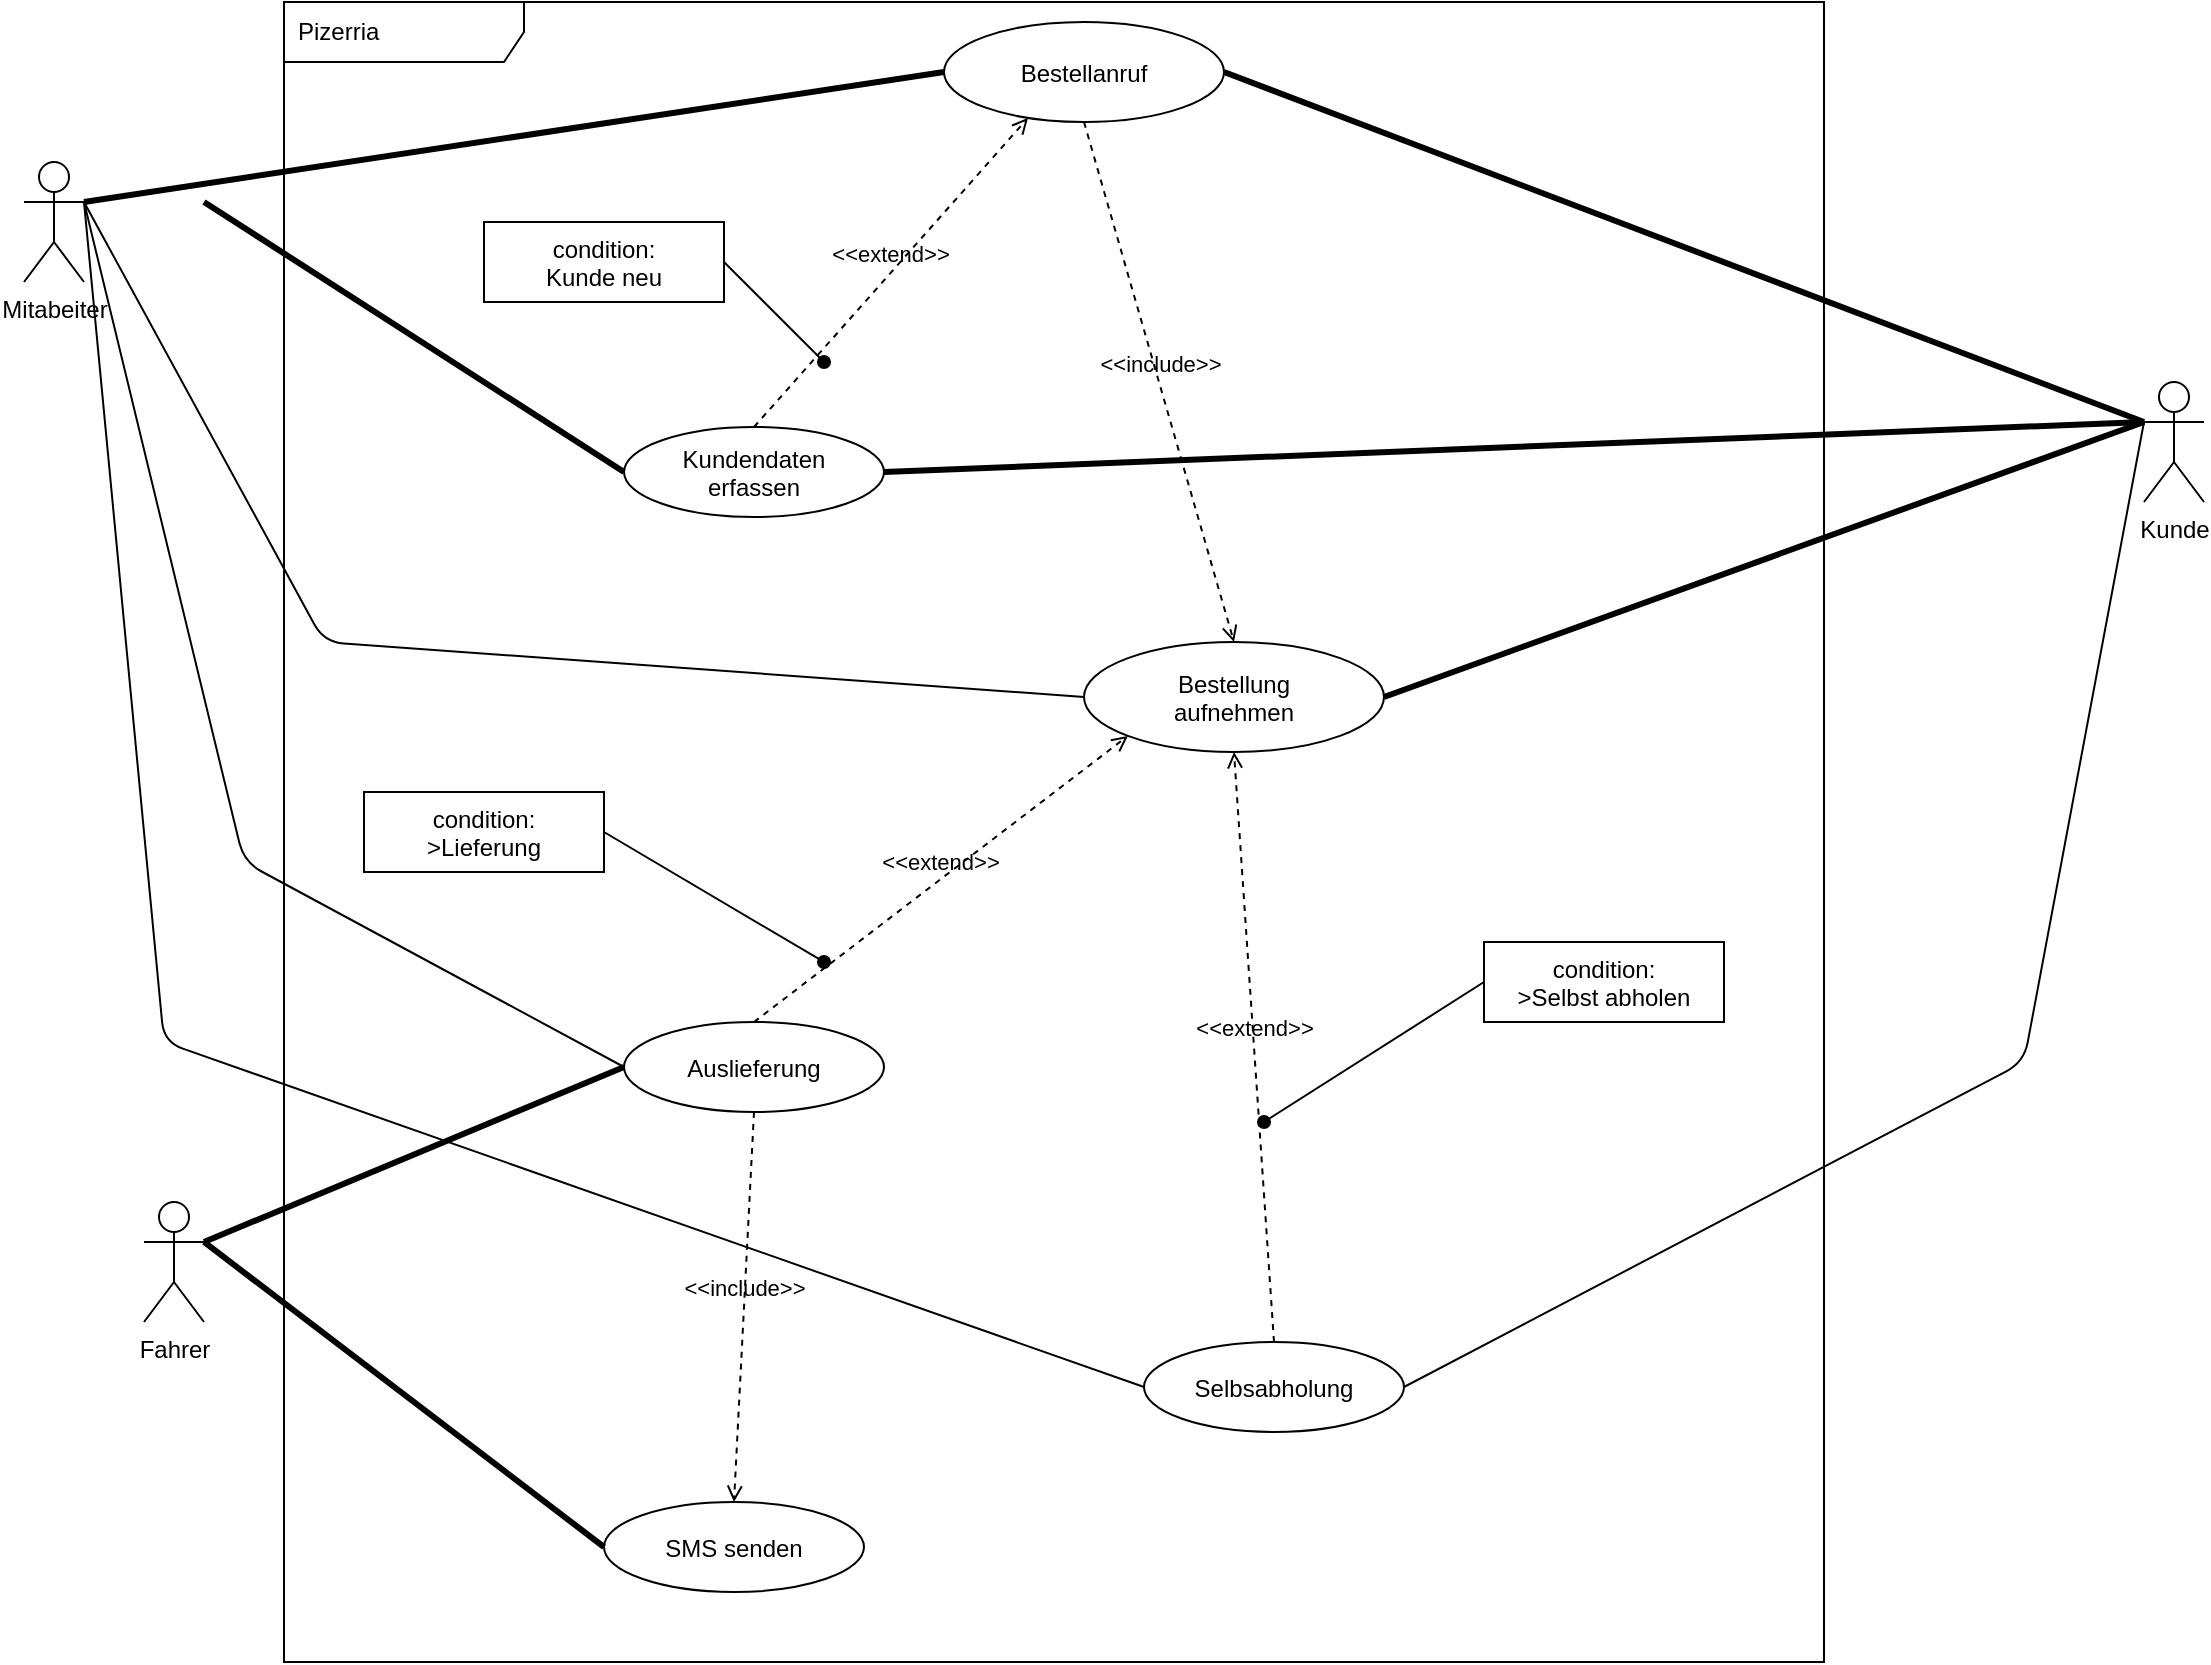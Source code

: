 <mxfile>
    <diagram id="RJX5tO4ufBaOvfz7MX0Q" name="Seite-1">
        <mxGraphModel dx="1677" dy="937" grid="1" gridSize="10" guides="1" tooltips="1" connect="1" arrows="1" fold="1" page="1" pageScale="1" pageWidth="827" pageHeight="1169" math="0" shadow="0">
            <root>
                <mxCell id="0"/>
                <mxCell id="1" parent="0"/>
                <mxCell id="2" value="Pizerria" style="shape=umlFrame;whiteSpace=wrap;html=1;width=120;height=30;boundedLbl=1;verticalAlign=middle;align=left;spacingLeft=5;" vertex="1" parent="1">
                    <mxGeometry x="210" y="40" width="770" height="830" as="geometry"/>
                </mxCell>
                <mxCell id="3" value="Mitabeiter" style="shape=umlActor;verticalLabelPosition=bottom;verticalAlign=top;html=1;" vertex="1" parent="1">
                    <mxGeometry x="80" y="120" width="30" height="60" as="geometry"/>
                </mxCell>
                <mxCell id="4" value="Kunde" style="shape=umlActor;verticalLabelPosition=bottom;verticalAlign=top;html=1;" vertex="1" parent="1">
                    <mxGeometry x="1140" y="230" width="30" height="60" as="geometry"/>
                </mxCell>
                <mxCell id="5" value="Fahrer" style="shape=umlActor;verticalLabelPosition=bottom;verticalAlign=top;html=1;" vertex="1" parent="1">
                    <mxGeometry x="140" y="640" width="30" height="60" as="geometry"/>
                </mxCell>
                <mxCell id="6" value="Bestellanruf" style="ellipse;" vertex="1" parent="1">
                    <mxGeometry x="540" y="50" width="140" height="50" as="geometry"/>
                </mxCell>
                <mxCell id="7" value="Kundendaten&#xA;erfassen" style="ellipse;" vertex="1" parent="1">
                    <mxGeometry x="380" y="252.5" width="130" height="45" as="geometry"/>
                </mxCell>
                <mxCell id="9" value="Bestellung&#xA;aufnehmen" style="ellipse;" vertex="1" parent="1">
                    <mxGeometry x="610" y="360" width="150" height="55" as="geometry"/>
                </mxCell>
                <mxCell id="10" value="Auslieferung" style="ellipse;" vertex="1" parent="1">
                    <mxGeometry x="380" y="550" width="130" height="45" as="geometry"/>
                </mxCell>
                <mxCell id="11" value="Selbsabholung" style="ellipse;" vertex="1" parent="1">
                    <mxGeometry x="640" y="710" width="130" height="45" as="geometry"/>
                </mxCell>
                <mxCell id="12" value="SMS senden" style="ellipse;" vertex="1" parent="1">
                    <mxGeometry x="370" y="790" width="130" height="45" as="geometry"/>
                </mxCell>
                <mxCell id="13" value="condition:&#xA;Kunde neu" style="fontStyle=0;" vertex="1" parent="1">
                    <mxGeometry x="310" y="150" width="120" height="40" as="geometry"/>
                </mxCell>
                <mxCell id="14" value="condition:&#xA;&gt;Lieferung" style="fontStyle=0;" vertex="1" parent="1">
                    <mxGeometry x="250" y="435" width="120" height="40" as="geometry"/>
                </mxCell>
                <mxCell id="15" value="condition:&#xA;&gt;Selbst abholen" style="fontStyle=0;" vertex="1" parent="1">
                    <mxGeometry x="810" y="510" width="120" height="40" as="geometry"/>
                </mxCell>
                <mxCell id="16" value="" style="endArrow=none;startArrow=none;endFill=0;startFill=0;endSize=8;html=1;verticalAlign=bottom;labelBackgroundColor=none;strokeWidth=3;entryX=0;entryY=0.5;entryDx=0;entryDy=0;exitX=1;exitY=0.333;exitDx=0;exitDy=0;exitPerimeter=0;" edge="1" parent="1" source="3" target="6">
                    <mxGeometry width="160" relative="1" as="geometry">
                        <mxPoint x="240" y="94.5" as="sourcePoint"/>
                        <mxPoint x="400" y="94.5" as="targetPoint"/>
                    </mxGeometry>
                </mxCell>
                <mxCell id="17" value="" style="endArrow=none;startArrow=none;endFill=0;startFill=0;endSize=8;html=1;verticalAlign=bottom;labelBackgroundColor=none;strokeWidth=3;entryX=0;entryY=0.5;entryDx=0;entryDy=0;" edge="1" parent="1" target="7">
                    <mxGeometry width="160" relative="1" as="geometry">
                        <mxPoint x="170" y="140" as="sourcePoint"/>
                        <mxPoint x="550" y="105" as="targetPoint"/>
                    </mxGeometry>
                </mxCell>
                <mxCell id="18" value="" style="endArrow=none;startArrow=none;endFill=0;startFill=0;endSize=8;html=1;verticalAlign=bottom;labelBackgroundColor=none;strokeWidth=3;exitX=1;exitY=0.5;exitDx=0;exitDy=0;entryX=0;entryY=0.333;entryDx=0;entryDy=0;entryPerimeter=0;" edge="1" parent="1" source="7" target="4">
                    <mxGeometry width="160" relative="1" as="geometry">
                        <mxPoint x="480" y="300" as="sourcePoint"/>
                        <mxPoint x="640" y="300" as="targetPoint"/>
                    </mxGeometry>
                </mxCell>
                <mxCell id="19" value="" style="endArrow=none;startArrow=none;endFill=0;startFill=0;endSize=8;html=1;verticalAlign=bottom;labelBackgroundColor=none;strokeWidth=3;exitX=1;exitY=0.5;exitDx=0;exitDy=0;entryX=0;entryY=0.333;entryDx=0;entryDy=0;entryPerimeter=0;" edge="1" parent="1" source="6" target="4">
                    <mxGeometry width="160" relative="1" as="geometry">
                        <mxPoint x="820" y="300" as="sourcePoint"/>
                        <mxPoint x="980" y="300" as="targetPoint"/>
                    </mxGeometry>
                </mxCell>
                <mxCell id="20" value="" style="endArrow=none;startArrow=none;endFill=0;startFill=0;endSize=8;html=1;verticalAlign=bottom;labelBackgroundColor=none;strokeWidth=3;exitX=1;exitY=0.5;exitDx=0;exitDy=0;entryX=0;entryY=0.333;entryDx=0;entryDy=0;entryPerimeter=0;" edge="1" parent="1" source="9" target="4">
                    <mxGeometry width="160" relative="1" as="geometry">
                        <mxPoint x="820" y="300" as="sourcePoint"/>
                        <mxPoint x="980" y="300" as="targetPoint"/>
                    </mxGeometry>
                </mxCell>
                <mxCell id="22" value="&amp;lt;&amp;lt;extend&amp;gt;&amp;gt;" style="html=1;verticalAlign=bottom;labelBackgroundColor=none;endArrow=open;endFill=0;dashed=1;exitX=0.5;exitY=0;exitDx=0;exitDy=0;entryX=0.3;entryY=0.96;entryDx=0;entryDy=0;entryPerimeter=0;" edge="1" parent="1" source="7" target="6">
                    <mxGeometry width="160" relative="1" as="geometry">
                        <mxPoint x="420" y="300" as="sourcePoint"/>
                        <mxPoint x="580" y="300" as="targetPoint"/>
                    </mxGeometry>
                </mxCell>
                <mxCell id="31" value="&amp;lt;&amp;lt;extend&amp;gt;&amp;gt;" style="html=1;verticalAlign=bottom;labelBackgroundColor=none;endArrow=open;endFill=0;dashed=1;exitX=0.5;exitY=0;exitDx=0;exitDy=0;entryX=0;entryY=1;entryDx=0;entryDy=0;" edge="1" parent="1" source="10" target="9">
                    <mxGeometry width="160" relative="1" as="geometry">
                        <mxPoint x="420" y="460" as="sourcePoint"/>
                        <mxPoint x="580" y="460" as="targetPoint"/>
                    </mxGeometry>
                </mxCell>
                <mxCell id="32" value="&amp;lt;&amp;lt;extend&amp;gt;&amp;gt;" style="html=1;verticalAlign=bottom;labelBackgroundColor=none;endArrow=open;endFill=0;dashed=1;exitX=0.5;exitY=0;exitDx=0;exitDy=0;entryX=0.5;entryY=1;entryDx=0;entryDy=0;" edge="1" parent="1" source="11" target="9">
                    <mxGeometry width="160" relative="1" as="geometry">
                        <mxPoint x="420" y="460" as="sourcePoint"/>
                        <mxPoint x="580" y="460" as="targetPoint"/>
                    </mxGeometry>
                </mxCell>
                <mxCell id="35" value="&amp;lt;&amp;lt;include&amp;gt;&amp;gt;" style="html=1;verticalAlign=bottom;labelBackgroundColor=none;endArrow=open;endFill=0;dashed=1;exitX=0.5;exitY=1;exitDx=0;exitDy=0;entryX=0.5;entryY=0;entryDx=0;entryDy=0;" edge="1" parent="1" source="10" target="12">
                    <mxGeometry width="160" relative="1" as="geometry">
                        <mxPoint x="420" y="570" as="sourcePoint"/>
                        <mxPoint x="580" y="570" as="targetPoint"/>
                    </mxGeometry>
                </mxCell>
                <mxCell id="36" value="" style="endArrow=none;startArrow=none;endFill=0;startFill=0;endSize=8;html=1;verticalAlign=bottom;labelBackgroundColor=none;strokeWidth=3;exitX=1;exitY=0.333;exitDx=0;exitDy=0;exitPerimeter=0;entryX=0;entryY=0.5;entryDx=0;entryDy=0;" edge="1" parent="1" source="5" target="10">
                    <mxGeometry width="160" relative="1" as="geometry">
                        <mxPoint x="420" y="650" as="sourcePoint"/>
                        <mxPoint x="580" y="650" as="targetPoint"/>
                    </mxGeometry>
                </mxCell>
                <mxCell id="37" value="" style="endArrow=none;startArrow=none;endFill=0;startFill=0;endSize=8;html=1;verticalAlign=bottom;labelBackgroundColor=none;strokeWidth=3;exitX=1;exitY=0.333;exitDx=0;exitDy=0;exitPerimeter=0;entryX=0;entryY=0.5;entryDx=0;entryDy=0;" edge="1" parent="1" source="5" target="12">
                    <mxGeometry width="160" relative="1" as="geometry">
                        <mxPoint x="420" y="650" as="sourcePoint"/>
                        <mxPoint x="580" y="650" as="targetPoint"/>
                    </mxGeometry>
                </mxCell>
                <mxCell id="38" value="" style="endArrow=none;html=1;rounded=0;align=center;verticalAlign=top;endFill=0;labelBackgroundColor=none;endSize=6;startArrow=oval;startFill=1;entryX=1;entryY=0.5;entryDx=0;entryDy=0;" edge="1" parent="1" target="14">
                    <mxGeometry relative="1" as="geometry">
                        <mxPoint x="480" y="520" as="sourcePoint"/>
                        <mxPoint x="580" y="490" as="targetPoint"/>
                    </mxGeometry>
                </mxCell>
                <mxCell id="39" value="" style="endArrow=none;html=1;rounded=0;align=center;verticalAlign=top;endFill=0;labelBackgroundColor=none;endSize=6;startArrow=oval;startFill=1;entryX=0;entryY=0.5;entryDx=0;entryDy=0;" edge="1" parent="1" target="15">
                    <mxGeometry relative="1" as="geometry">
                        <mxPoint x="700" y="600" as="sourcePoint"/>
                        <mxPoint x="580" y="490" as="targetPoint"/>
                    </mxGeometry>
                </mxCell>
                <mxCell id="40" value="" style="endArrow=none;html=1;rounded=0;align=center;verticalAlign=top;endFill=0;labelBackgroundColor=none;endSize=6;startArrow=oval;startFill=1;entryX=1;entryY=0.5;entryDx=0;entryDy=0;" edge="1" parent="1" target="13">
                    <mxGeometry relative="1" as="geometry">
                        <mxPoint x="480" y="220" as="sourcePoint"/>
                        <mxPoint x="580" y="350" as="targetPoint"/>
                    </mxGeometry>
                </mxCell>
                <mxCell id="41" value="&amp;lt;&amp;lt;include&amp;gt;&amp;gt;" style="html=1;verticalAlign=bottom;labelBackgroundColor=none;endArrow=open;endFill=0;dashed=1;exitX=0.5;exitY=1;exitDx=0;exitDy=0;entryX=0.5;entryY=0;entryDx=0;entryDy=0;" edge="1" parent="1" source="6" target="9">
                    <mxGeometry width="160" relative="1" as="geometry">
                        <mxPoint x="420" y="270" as="sourcePoint"/>
                        <mxPoint x="580" y="270" as="targetPoint"/>
                    </mxGeometry>
                </mxCell>
                <mxCell id="45" value="" style="html=1;labelBackgroundColor=#ffffff;jettySize=auto;orthogonalLoop=1;strokeWidth=1;fontSize=14;endArrow=none;endFill=0;exitX=1;exitY=0.333;exitDx=0;exitDy=0;exitPerimeter=0;entryX=0;entryY=0.5;entryDx=0;entryDy=0;" edge="1" parent="1" source="3" target="9">
                    <mxGeometry width="60" height="60" relative="1" as="geometry">
                        <mxPoint x="470" y="410" as="sourcePoint"/>
                        <mxPoint x="530" y="350" as="targetPoint"/>
                        <Array as="points">
                            <mxPoint x="230" y="360"/>
                        </Array>
                    </mxGeometry>
                </mxCell>
                <mxCell id="46" value="" style="html=1;labelBackgroundColor=#ffffff;jettySize=auto;orthogonalLoop=1;strokeWidth=1;fontSize=14;endArrow=none;endFill=0;entryX=1;entryY=0.333;entryDx=0;entryDy=0;entryPerimeter=0;exitX=0;exitY=0.5;exitDx=0;exitDy=0;" edge="1" parent="1" source="10" target="3">
                    <mxGeometry width="60" height="60" relative="1" as="geometry">
                        <mxPoint x="470" y="410" as="sourcePoint"/>
                        <mxPoint x="530" y="350" as="targetPoint"/>
                        <Array as="points">
                            <mxPoint x="190" y="470"/>
                        </Array>
                    </mxGeometry>
                </mxCell>
                <mxCell id="47" value="" style="html=1;labelBackgroundColor=#ffffff;jettySize=auto;orthogonalLoop=1;strokeWidth=1;fontSize=14;endArrow=none;endFill=0;entryX=1;entryY=0.333;entryDx=0;entryDy=0;entryPerimeter=0;exitX=0;exitY=0.5;exitDx=0;exitDy=0;" edge="1" parent="1" source="11" target="3">
                    <mxGeometry width="60" height="60" relative="1" as="geometry">
                        <mxPoint x="470" y="440" as="sourcePoint"/>
                        <mxPoint x="530" y="380" as="targetPoint"/>
                        <Array as="points">
                            <mxPoint x="150" y="560"/>
                        </Array>
                    </mxGeometry>
                </mxCell>
                <mxCell id="48" value="" style="html=1;labelBackgroundColor=#ffffff;jettySize=auto;orthogonalLoop=1;strokeWidth=1;fontSize=14;endArrow=none;endFill=0;exitX=1;exitY=0.5;exitDx=0;exitDy=0;entryX=0;entryY=0.333;entryDx=0;entryDy=0;entryPerimeter=0;" edge="1" parent="1" source="11" target="4">
                    <mxGeometry width="60" height="60" relative="1" as="geometry">
                        <mxPoint x="700" y="570" as="sourcePoint"/>
                        <mxPoint x="760" y="510" as="targetPoint"/>
                        <Array as="points">
                            <mxPoint x="1080" y="570"/>
                        </Array>
                    </mxGeometry>
                </mxCell>
            </root>
        </mxGraphModel>
    </diagram>
</mxfile>